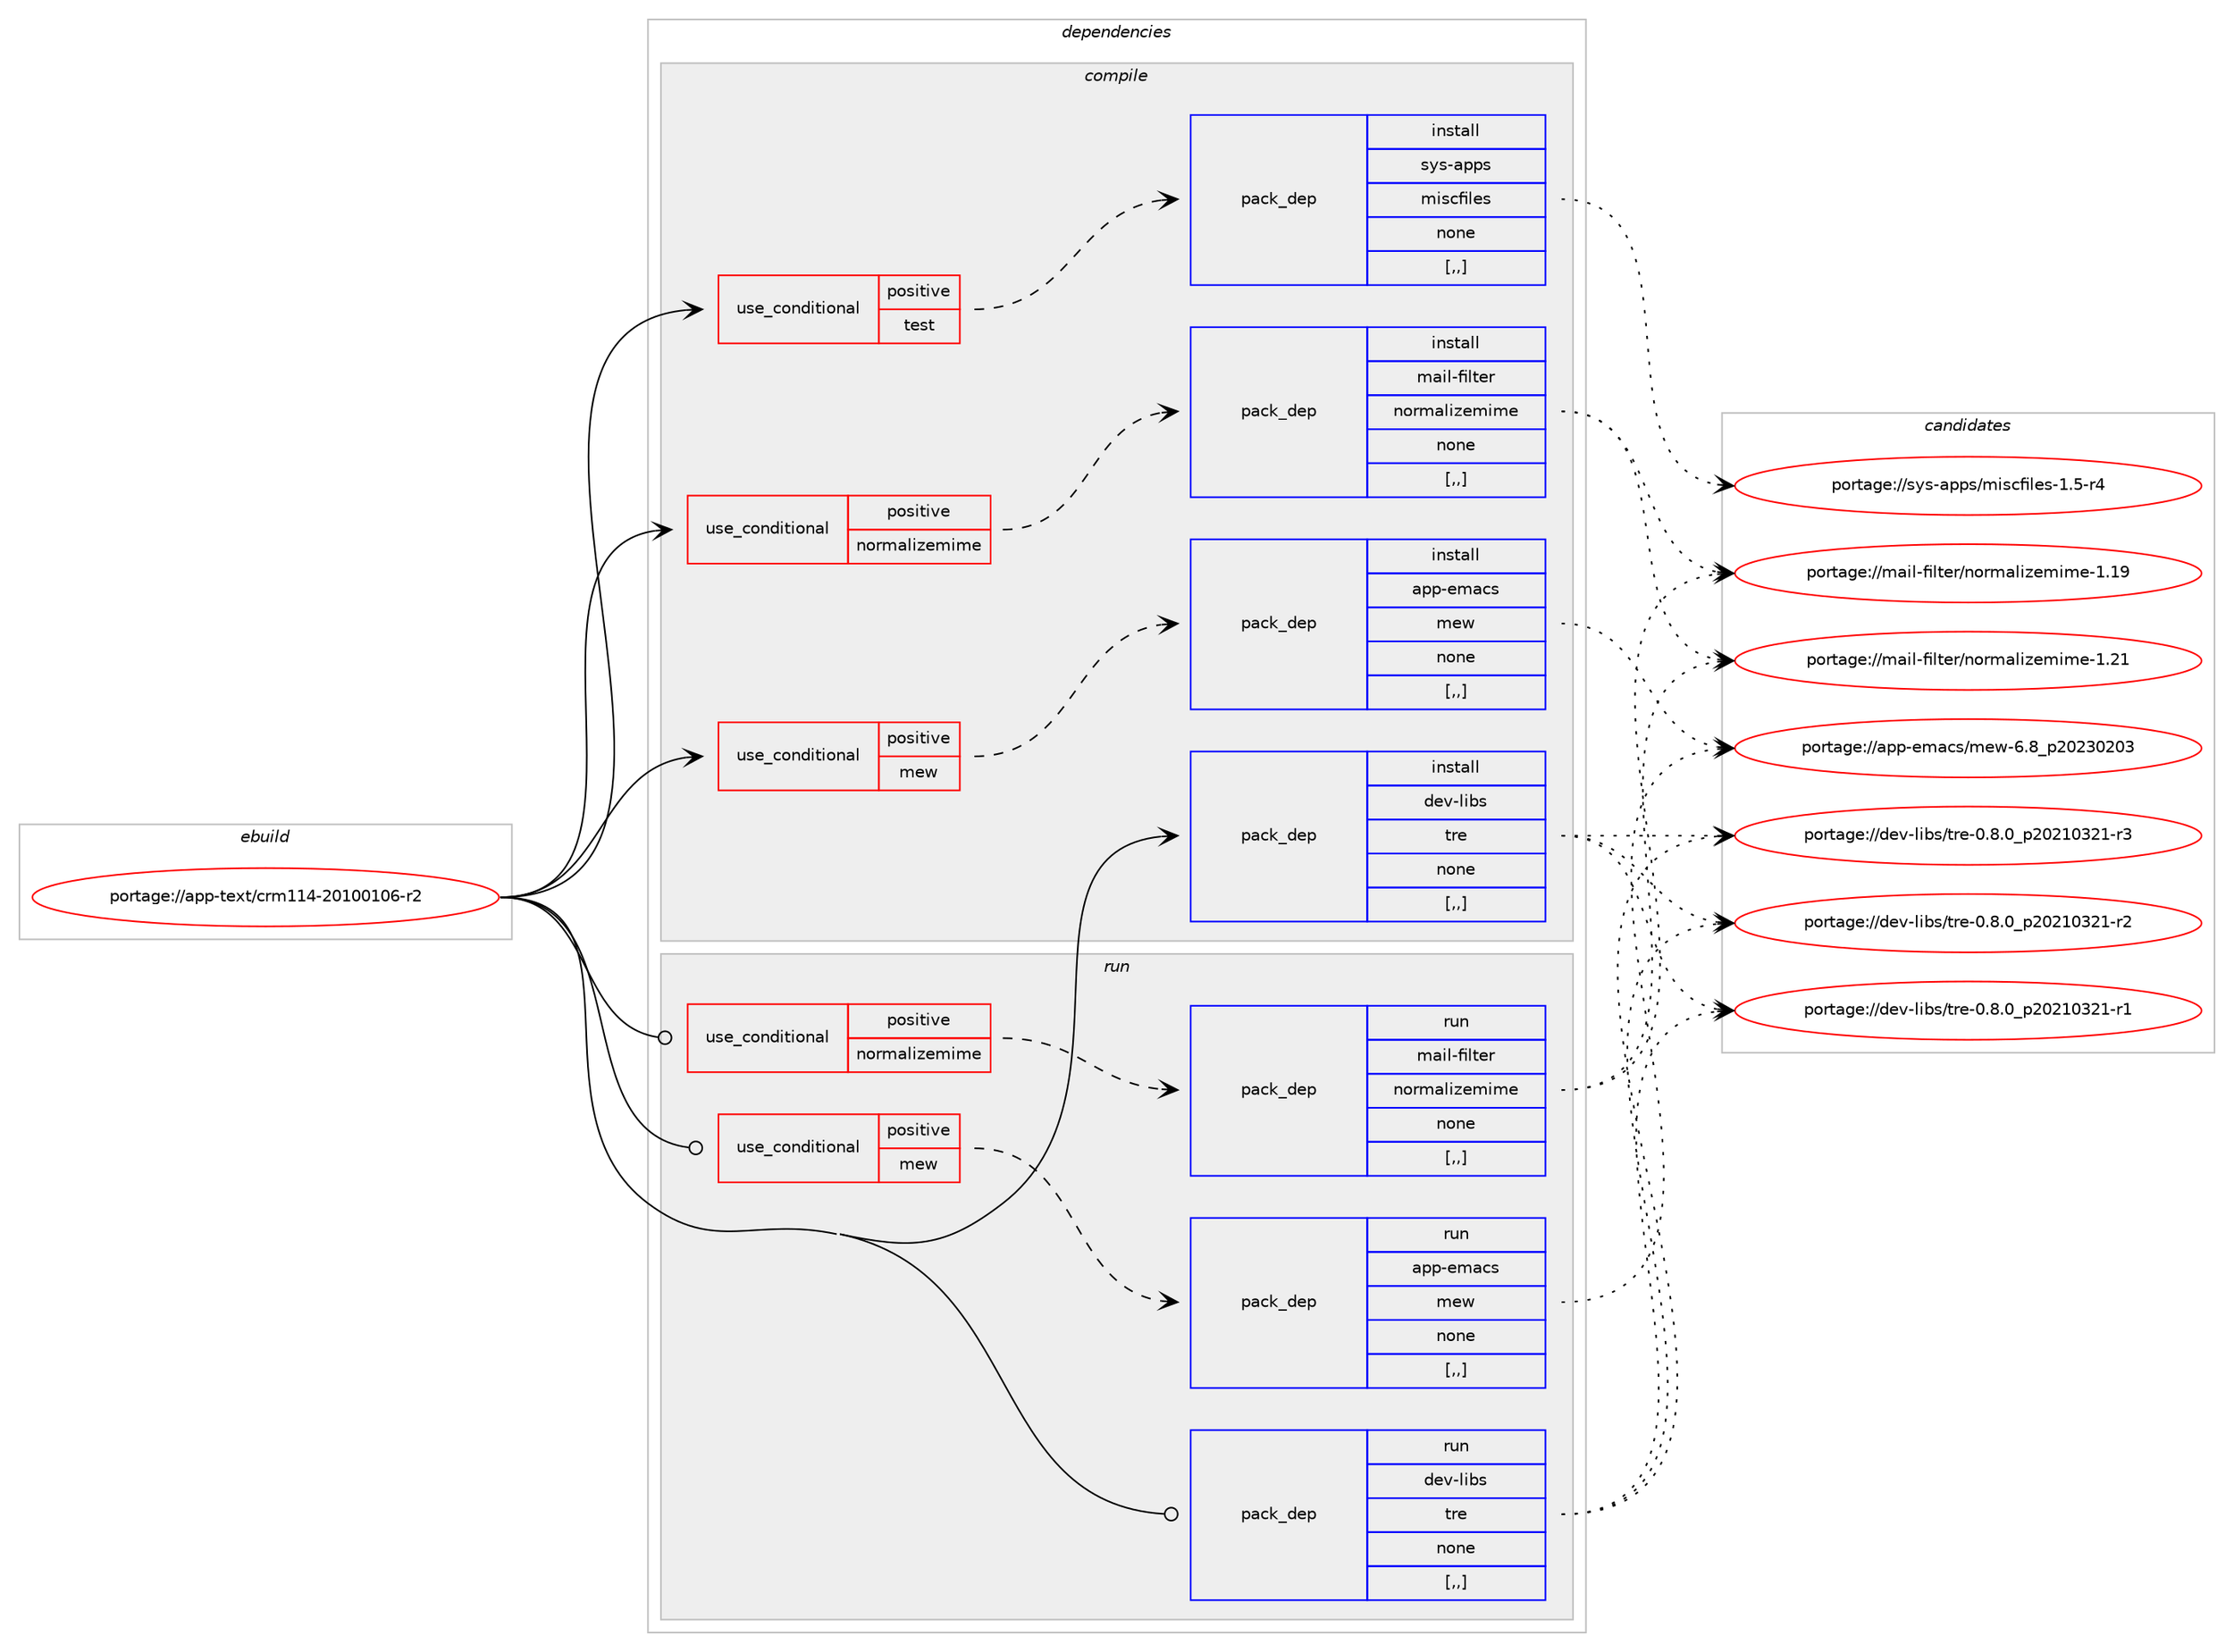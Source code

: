 digraph prolog {

# *************
# Graph options
# *************

newrank=true;
concentrate=true;
compound=true;
graph [rankdir=LR,fontname=Helvetica,fontsize=10,ranksep=1.5];#, ranksep=2.5, nodesep=0.2];
edge  [arrowhead=vee];
node  [fontname=Helvetica,fontsize=10];

# **********
# The ebuild
# **********

subgraph cluster_leftcol {
color=gray;
label=<<i>ebuild</i>>;
id [label="portage://app-text/crm114-20100106-r2", color=red, width=4, href="../app-text/crm114-20100106-r2.svg"];
}

# ****************
# The dependencies
# ****************

subgraph cluster_midcol {
color=gray;
label=<<i>dependencies</i>>;
subgraph cluster_compile {
fillcolor="#eeeeee";
style=filled;
label=<<i>compile</i>>;
subgraph cond15001 {
dependency55134 [label=<<TABLE BORDER="0" CELLBORDER="1" CELLSPACING="0" CELLPADDING="4"><TR><TD ROWSPAN="3" CELLPADDING="10">use_conditional</TD></TR><TR><TD>positive</TD></TR><TR><TD>mew</TD></TR></TABLE>>, shape=none, color=red];
subgraph pack39638 {
dependency55135 [label=<<TABLE BORDER="0" CELLBORDER="1" CELLSPACING="0" CELLPADDING="4" WIDTH="220"><TR><TD ROWSPAN="6" CELLPADDING="30">pack_dep</TD></TR><TR><TD WIDTH="110">install</TD></TR><TR><TD>app-emacs</TD></TR><TR><TD>mew</TD></TR><TR><TD>none</TD></TR><TR><TD>[,,]</TD></TR></TABLE>>, shape=none, color=blue];
}
dependency55134:e -> dependency55135:w [weight=20,style="dashed",arrowhead="vee"];
}
id:e -> dependency55134:w [weight=20,style="solid",arrowhead="vee"];
subgraph cond15002 {
dependency55136 [label=<<TABLE BORDER="0" CELLBORDER="1" CELLSPACING="0" CELLPADDING="4"><TR><TD ROWSPAN="3" CELLPADDING="10">use_conditional</TD></TR><TR><TD>positive</TD></TR><TR><TD>normalizemime</TD></TR></TABLE>>, shape=none, color=red];
subgraph pack39639 {
dependency55137 [label=<<TABLE BORDER="0" CELLBORDER="1" CELLSPACING="0" CELLPADDING="4" WIDTH="220"><TR><TD ROWSPAN="6" CELLPADDING="30">pack_dep</TD></TR><TR><TD WIDTH="110">install</TD></TR><TR><TD>mail-filter</TD></TR><TR><TD>normalizemime</TD></TR><TR><TD>none</TD></TR><TR><TD>[,,]</TD></TR></TABLE>>, shape=none, color=blue];
}
dependency55136:e -> dependency55137:w [weight=20,style="dashed",arrowhead="vee"];
}
id:e -> dependency55136:w [weight=20,style="solid",arrowhead="vee"];
subgraph cond15003 {
dependency55138 [label=<<TABLE BORDER="0" CELLBORDER="1" CELLSPACING="0" CELLPADDING="4"><TR><TD ROWSPAN="3" CELLPADDING="10">use_conditional</TD></TR><TR><TD>positive</TD></TR><TR><TD>test</TD></TR></TABLE>>, shape=none, color=red];
subgraph pack39640 {
dependency55139 [label=<<TABLE BORDER="0" CELLBORDER="1" CELLSPACING="0" CELLPADDING="4" WIDTH="220"><TR><TD ROWSPAN="6" CELLPADDING="30">pack_dep</TD></TR><TR><TD WIDTH="110">install</TD></TR><TR><TD>sys-apps</TD></TR><TR><TD>miscfiles</TD></TR><TR><TD>none</TD></TR><TR><TD>[,,]</TD></TR></TABLE>>, shape=none, color=blue];
}
dependency55138:e -> dependency55139:w [weight=20,style="dashed",arrowhead="vee"];
}
id:e -> dependency55138:w [weight=20,style="solid",arrowhead="vee"];
subgraph pack39641 {
dependency55140 [label=<<TABLE BORDER="0" CELLBORDER="1" CELLSPACING="0" CELLPADDING="4" WIDTH="220"><TR><TD ROWSPAN="6" CELLPADDING="30">pack_dep</TD></TR><TR><TD WIDTH="110">install</TD></TR><TR><TD>dev-libs</TD></TR><TR><TD>tre</TD></TR><TR><TD>none</TD></TR><TR><TD>[,,]</TD></TR></TABLE>>, shape=none, color=blue];
}
id:e -> dependency55140:w [weight=20,style="solid",arrowhead="vee"];
}
subgraph cluster_compileandrun {
fillcolor="#eeeeee";
style=filled;
label=<<i>compile and run</i>>;
}
subgraph cluster_run {
fillcolor="#eeeeee";
style=filled;
label=<<i>run</i>>;
subgraph cond15004 {
dependency55141 [label=<<TABLE BORDER="0" CELLBORDER="1" CELLSPACING="0" CELLPADDING="4"><TR><TD ROWSPAN="3" CELLPADDING="10">use_conditional</TD></TR><TR><TD>positive</TD></TR><TR><TD>mew</TD></TR></TABLE>>, shape=none, color=red];
subgraph pack39642 {
dependency55142 [label=<<TABLE BORDER="0" CELLBORDER="1" CELLSPACING="0" CELLPADDING="4" WIDTH="220"><TR><TD ROWSPAN="6" CELLPADDING="30">pack_dep</TD></TR><TR><TD WIDTH="110">run</TD></TR><TR><TD>app-emacs</TD></TR><TR><TD>mew</TD></TR><TR><TD>none</TD></TR><TR><TD>[,,]</TD></TR></TABLE>>, shape=none, color=blue];
}
dependency55141:e -> dependency55142:w [weight=20,style="dashed",arrowhead="vee"];
}
id:e -> dependency55141:w [weight=20,style="solid",arrowhead="odot"];
subgraph cond15005 {
dependency55143 [label=<<TABLE BORDER="0" CELLBORDER="1" CELLSPACING="0" CELLPADDING="4"><TR><TD ROWSPAN="3" CELLPADDING="10">use_conditional</TD></TR><TR><TD>positive</TD></TR><TR><TD>normalizemime</TD></TR></TABLE>>, shape=none, color=red];
subgraph pack39643 {
dependency55144 [label=<<TABLE BORDER="0" CELLBORDER="1" CELLSPACING="0" CELLPADDING="4" WIDTH="220"><TR><TD ROWSPAN="6" CELLPADDING="30">pack_dep</TD></TR><TR><TD WIDTH="110">run</TD></TR><TR><TD>mail-filter</TD></TR><TR><TD>normalizemime</TD></TR><TR><TD>none</TD></TR><TR><TD>[,,]</TD></TR></TABLE>>, shape=none, color=blue];
}
dependency55143:e -> dependency55144:w [weight=20,style="dashed",arrowhead="vee"];
}
id:e -> dependency55143:w [weight=20,style="solid",arrowhead="odot"];
subgraph pack39644 {
dependency55145 [label=<<TABLE BORDER="0" CELLBORDER="1" CELLSPACING="0" CELLPADDING="4" WIDTH="220"><TR><TD ROWSPAN="6" CELLPADDING="30">pack_dep</TD></TR><TR><TD WIDTH="110">run</TD></TR><TR><TD>dev-libs</TD></TR><TR><TD>tre</TD></TR><TR><TD>none</TD></TR><TR><TD>[,,]</TD></TR></TABLE>>, shape=none, color=blue];
}
id:e -> dependency55145:w [weight=20,style="solid",arrowhead="odot"];
}
}

# **************
# The candidates
# **************

subgraph cluster_choices {
rank=same;
color=gray;
label=<<i>candidates</i>>;

subgraph choice39638 {
color=black;
nodesep=1;
choice971121124510110997991154710910111945544656951125048505148504851 [label="portage://app-emacs/mew-6.8_p20230203", color=red, width=4,href="../app-emacs/mew-6.8_p20230203.svg"];
dependency55135:e -> choice971121124510110997991154710910111945544656951125048505148504851:w [style=dotted,weight="100"];
}
subgraph choice39639 {
color=black;
nodesep=1;
choice109971051084510210510811610111447110111114109971081051221011091051091014549465049 [label="portage://mail-filter/normalizemime-1.21", color=red, width=4,href="../mail-filter/normalizemime-1.21.svg"];
choice109971051084510210510811610111447110111114109971081051221011091051091014549464957 [label="portage://mail-filter/normalizemime-1.19", color=red, width=4,href="../mail-filter/normalizemime-1.19.svg"];
dependency55137:e -> choice109971051084510210510811610111447110111114109971081051221011091051091014549465049:w [style=dotted,weight="100"];
dependency55137:e -> choice109971051084510210510811610111447110111114109971081051221011091051091014549464957:w [style=dotted,weight="100"];
}
subgraph choice39640 {
color=black;
nodesep=1;
choice11512111545971121121154710910511599102105108101115454946534511452 [label="portage://sys-apps/miscfiles-1.5-r4", color=red, width=4,href="../sys-apps/miscfiles-1.5-r4.svg"];
dependency55139:e -> choice11512111545971121121154710910511599102105108101115454946534511452:w [style=dotted,weight="100"];
}
subgraph choice39641 {
color=black;
nodesep=1;
choice1001011184510810598115471161141014548465646489511250485049485150494511451 [label="portage://dev-libs/tre-0.8.0_p20210321-r3", color=red, width=4,href="../dev-libs/tre-0.8.0_p20210321-r3.svg"];
choice1001011184510810598115471161141014548465646489511250485049485150494511450 [label="portage://dev-libs/tre-0.8.0_p20210321-r2", color=red, width=4,href="../dev-libs/tre-0.8.0_p20210321-r2.svg"];
choice1001011184510810598115471161141014548465646489511250485049485150494511449 [label="portage://dev-libs/tre-0.8.0_p20210321-r1", color=red, width=4,href="../dev-libs/tre-0.8.0_p20210321-r1.svg"];
dependency55140:e -> choice1001011184510810598115471161141014548465646489511250485049485150494511451:w [style=dotted,weight="100"];
dependency55140:e -> choice1001011184510810598115471161141014548465646489511250485049485150494511450:w [style=dotted,weight="100"];
dependency55140:e -> choice1001011184510810598115471161141014548465646489511250485049485150494511449:w [style=dotted,weight="100"];
}
subgraph choice39642 {
color=black;
nodesep=1;
choice971121124510110997991154710910111945544656951125048505148504851 [label="portage://app-emacs/mew-6.8_p20230203", color=red, width=4,href="../app-emacs/mew-6.8_p20230203.svg"];
dependency55142:e -> choice971121124510110997991154710910111945544656951125048505148504851:w [style=dotted,weight="100"];
}
subgraph choice39643 {
color=black;
nodesep=1;
choice109971051084510210510811610111447110111114109971081051221011091051091014549465049 [label="portage://mail-filter/normalizemime-1.21", color=red, width=4,href="../mail-filter/normalizemime-1.21.svg"];
choice109971051084510210510811610111447110111114109971081051221011091051091014549464957 [label="portage://mail-filter/normalizemime-1.19", color=red, width=4,href="../mail-filter/normalizemime-1.19.svg"];
dependency55144:e -> choice109971051084510210510811610111447110111114109971081051221011091051091014549465049:w [style=dotted,weight="100"];
dependency55144:e -> choice109971051084510210510811610111447110111114109971081051221011091051091014549464957:w [style=dotted,weight="100"];
}
subgraph choice39644 {
color=black;
nodesep=1;
choice1001011184510810598115471161141014548465646489511250485049485150494511451 [label="portage://dev-libs/tre-0.8.0_p20210321-r3", color=red, width=4,href="../dev-libs/tre-0.8.0_p20210321-r3.svg"];
choice1001011184510810598115471161141014548465646489511250485049485150494511450 [label="portage://dev-libs/tre-0.8.0_p20210321-r2", color=red, width=4,href="../dev-libs/tre-0.8.0_p20210321-r2.svg"];
choice1001011184510810598115471161141014548465646489511250485049485150494511449 [label="portage://dev-libs/tre-0.8.0_p20210321-r1", color=red, width=4,href="../dev-libs/tre-0.8.0_p20210321-r1.svg"];
dependency55145:e -> choice1001011184510810598115471161141014548465646489511250485049485150494511451:w [style=dotted,weight="100"];
dependency55145:e -> choice1001011184510810598115471161141014548465646489511250485049485150494511450:w [style=dotted,weight="100"];
dependency55145:e -> choice1001011184510810598115471161141014548465646489511250485049485150494511449:w [style=dotted,weight="100"];
}
}

}
